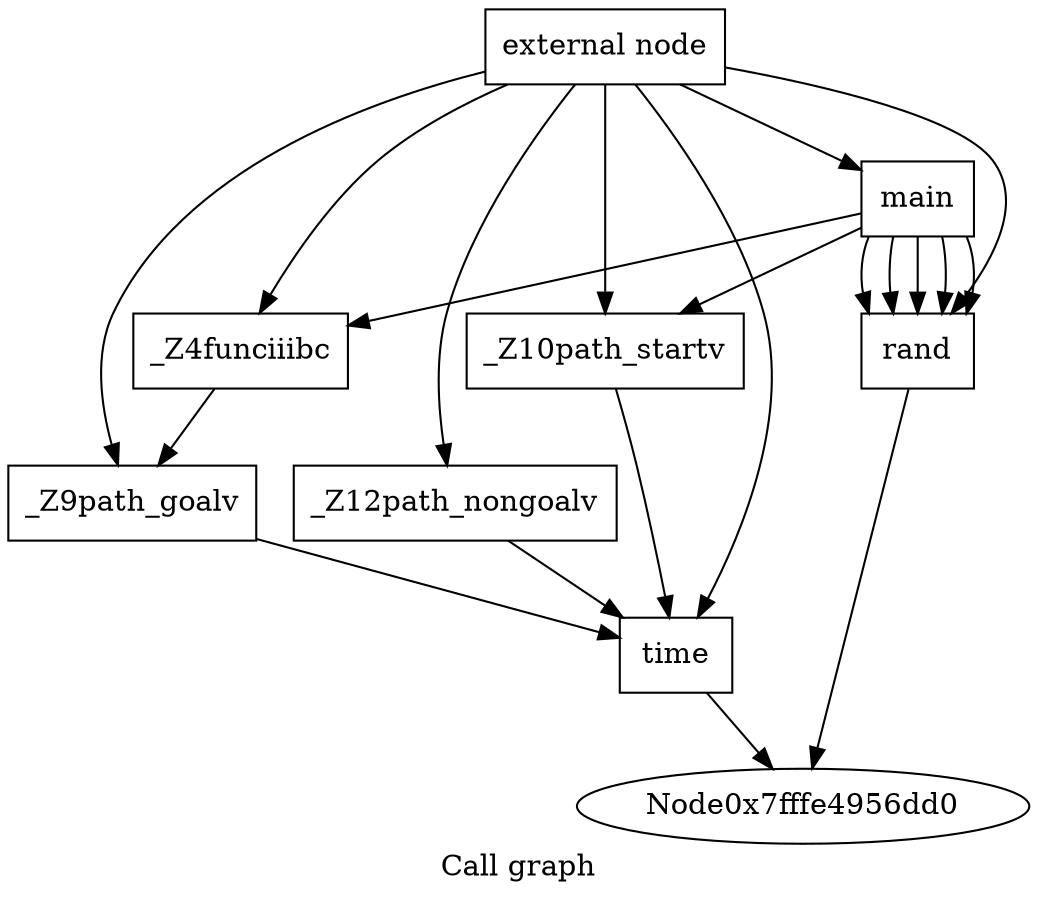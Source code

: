digraph "Call graph" {
	label="Call graph";

	Node0x7fffe4956630 [shape=record,label="{external node}"];
	Node0x7fffe4956630 -> Node0x7fffe4956e40;
	Node0x7fffe4956630 -> Node0x7fffe4956ee0;
	Node0x7fffe4956630 -> Node0x7fffe4956fd0;
	Node0x7fffe4956630 -> Node0x7fffe4957070;
	Node0x7fffe4956630 -> Node0x7fffe4957540;
	Node0x7fffe4956630 -> Node0x7fffe49576f0;
	Node0x7fffe4956630 -> Node0x7fffe4957790;
	Node0x7fffe4956e40 [shape=record,label="{_Z10path_startv}"];
	Node0x7fffe4956e40 -> Node0x7fffe4956ee0;
	Node0x7fffe4956ee0 [shape=record,label="{time}"];
	Node0x7fffe4956ee0 -> Node0x7fffe4956dd0;
	Node0x7fffe4956fd0 [shape=record,label="{_Z9path_goalv}"];
	Node0x7fffe4956fd0 -> Node0x7fffe4956ee0;
	Node0x7fffe4957070 [shape=record,label="{_Z12path_nongoalv}"];
	Node0x7fffe4957070 -> Node0x7fffe4956ee0;
	Node0x7fffe4957540 [shape=record,label="{_Z4funciiibc}"];
	Node0x7fffe4957540 -> Node0x7fffe4956fd0;
	Node0x7fffe49576f0 [shape=record,label="{main}"];
	Node0x7fffe49576f0 -> Node0x7fffe4956e40;
	Node0x7fffe49576f0 -> Node0x7fffe4957790;
	Node0x7fffe49576f0 -> Node0x7fffe4957790;
	Node0x7fffe49576f0 -> Node0x7fffe4957790;
	Node0x7fffe49576f0 -> Node0x7fffe4957790;
	Node0x7fffe49576f0 -> Node0x7fffe4957790;
	Node0x7fffe49576f0 -> Node0x7fffe4957540;
	Node0x7fffe4957790 [shape=record,label="{rand}"];
	Node0x7fffe4957790 -> Node0x7fffe4956dd0;
}
